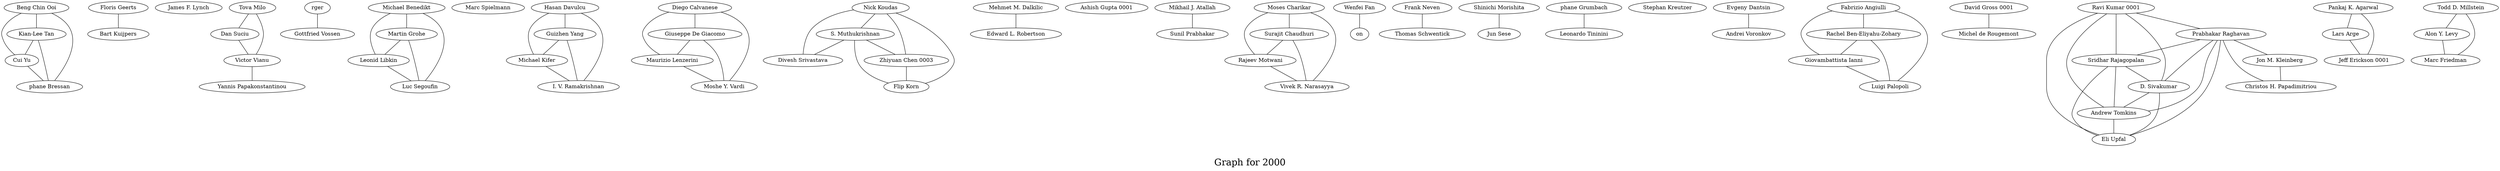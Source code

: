 /*****
Graph for 2000
*****/

graph G {
  graph [splines=true overlap=false]
  node  [shape=ellipse, width=0.3, height=0.3]
  0 [label="Beng Chin Ooi"];
  1 [label="Kian-Lee Tan"];
  2 [label="Cui Yu"];
  3 [label="phane Bressan"];
  4 [label="Floris Geerts"];
  5 [label="Bart Kuijpers"];
  6 [label="James F. Lynch"];
  7 [label="Tova Milo"];
  8 [label="Dan Suciu"];
  9 [label="Victor Vianu"];
  10 [label="rger"];
  11 [label="Gottfried Vossen"];
  12 [label="Michael Benedikt"];
  13 [label="Martin Grohe"];
  14 [label="Leonid Libkin"];
  15 [label="Luc Segoufin"];
  16 [label="Marc Spielmann"];
  17 [label="Hasan Davulcu"];
  18 [label="Guizhen Yang"];
  19 [label="Michael Kifer"];
  20 [label="I. V. Ramakrishnan"];
  21 [label="Diego Calvanese"];
  22 [label="Giuseppe De Giacomo"];
  23 [label="Maurizio Lenzerini"];
  24 [label="Moshe Y. Vardi"];
  25 [label="Nick Koudas"];
  26 [label="S. Muthukrishnan"];
  27 [label="Divesh Srivastava"];
  28 [label="Zhiyuan Chen 0003"];
  29 [label="Flip Korn"];
  30 [label="Mehmet M. Dalkilic"];
  31 [label="Edward L. Robertson"];
  32 [label="Ashish Gupta 0001"];
  33 [label="Mikhail J. Atallah"];
  34 [label="Sunil Prabhakar"];
  35 [label="Moses Charikar"];
  36 [label="Surajit Chaudhuri"];
  37 [label="Rajeev Motwani"];
  38 [label="Vivek R. Narasayya"];
  39 [label="Wenfei Fan"];
  40 [label="on"];
  41 [label="Frank Neven"];
  42 [label="Thomas Schwentick"];
  43 [label="Shinichi Morishita"];
  44 [label="Jun Sese"];
  45 [label="phane Grumbach"];
  46 [label="Leonardo Tininini"];
  47 [label="Stephan Kreutzer"];
  48 [label="Evgeny Dantsin"];
  49 [label="Andrei Voronkov"];
  50 [label="Fabrizio Angiulli"];
  51 [label="Rachel Ben-Eliyahu-Zohary"];
  52 [label="Giovambattista Ianni"];
  53 [label="Luigi Palopoli"];
  54 [label="David Gross 0001"];
  55 [label="Michel de Rougemont"];
  56 [label="Yannis Papakonstantinou"];
  57 [label="Ravi Kumar 0001"];
  58 [label="Prabhakar Raghavan"];
  59 [label="Sridhar Rajagopalan"];
  60 [label="D. Sivakumar"];
  61 [label="Andrew Tomkins"];
  62 [label="Eli Upfal"];
  63 [label="Pankaj K. Agarwal"];
  64 [label="Lars Arge"];
  65 [label="Jeff Erickson 0001"];
  66 [label="Jon M. Kleinberg"];
  67 [label="Christos H. Papadimitriou"];
  68 [label="Todd D. Millstein"];
  69 [label="Alon Y. Levy"];
  70 [label="Marc Friedman"];
  0 -- 1;
  0 -- 2;
  0 -- 3;
  1 -- 2;
  1 -- 3;
  2 -- 3;
  4 -- 5;
  7 -- 8;
  7 -- 9;
  8 -- 9;
  9 -- 56;
  10 -- 11;
  12 -- 13;
  12 -- 14;
  12 -- 15;
  13 -- 14;
  13 -- 15;
  14 -- 15;
  17 -- 18;
  17 -- 19;
  17 -- 20;
  18 -- 19;
  18 -- 20;
  19 -- 20;
  21 -- 22;
  21 -- 23;
  21 -- 24;
  22 -- 23;
  22 -- 24;
  23 -- 24;
  25 -- 26;
  25 -- 27;
  25 -- 28;
  25 -- 29;
  26 -- 27;
  26 -- 28;
  26 -- 29;
  28 -- 29;
  30 -- 31;
  33 -- 34;
  35 -- 36;
  35 -- 37;
  35 -- 38;
  36 -- 37;
  36 -- 38;
  37 -- 38;
  39 -- 40;
  41 -- 42;
  43 -- 44;
  45 -- 46;
  48 -- 49;
  50 -- 51;
  50 -- 52;
  50 -- 53;
  51 -- 52;
  51 -- 53;
  52 -- 53;
  54 -- 55;
  57 -- 58;
  57 -- 59;
  57 -- 60;
  57 -- 61;
  57 -- 62;
  58 -- 59;
  58 -- 60;
  58 -- 61;
  58 -- 62;
  58 -- 66;
  58 -- 67;
  59 -- 60;
  59 -- 61;
  59 -- 62;
  60 -- 61;
  60 -- 62;
  61 -- 62;
  63 -- 64;
  63 -- 65;
  64 -- 65;
  66 -- 67;
  68 -- 69;
  68 -- 70;
  69 -- 70;
  label = "\nGraph for 2000\n";  fontsize=24;
}
